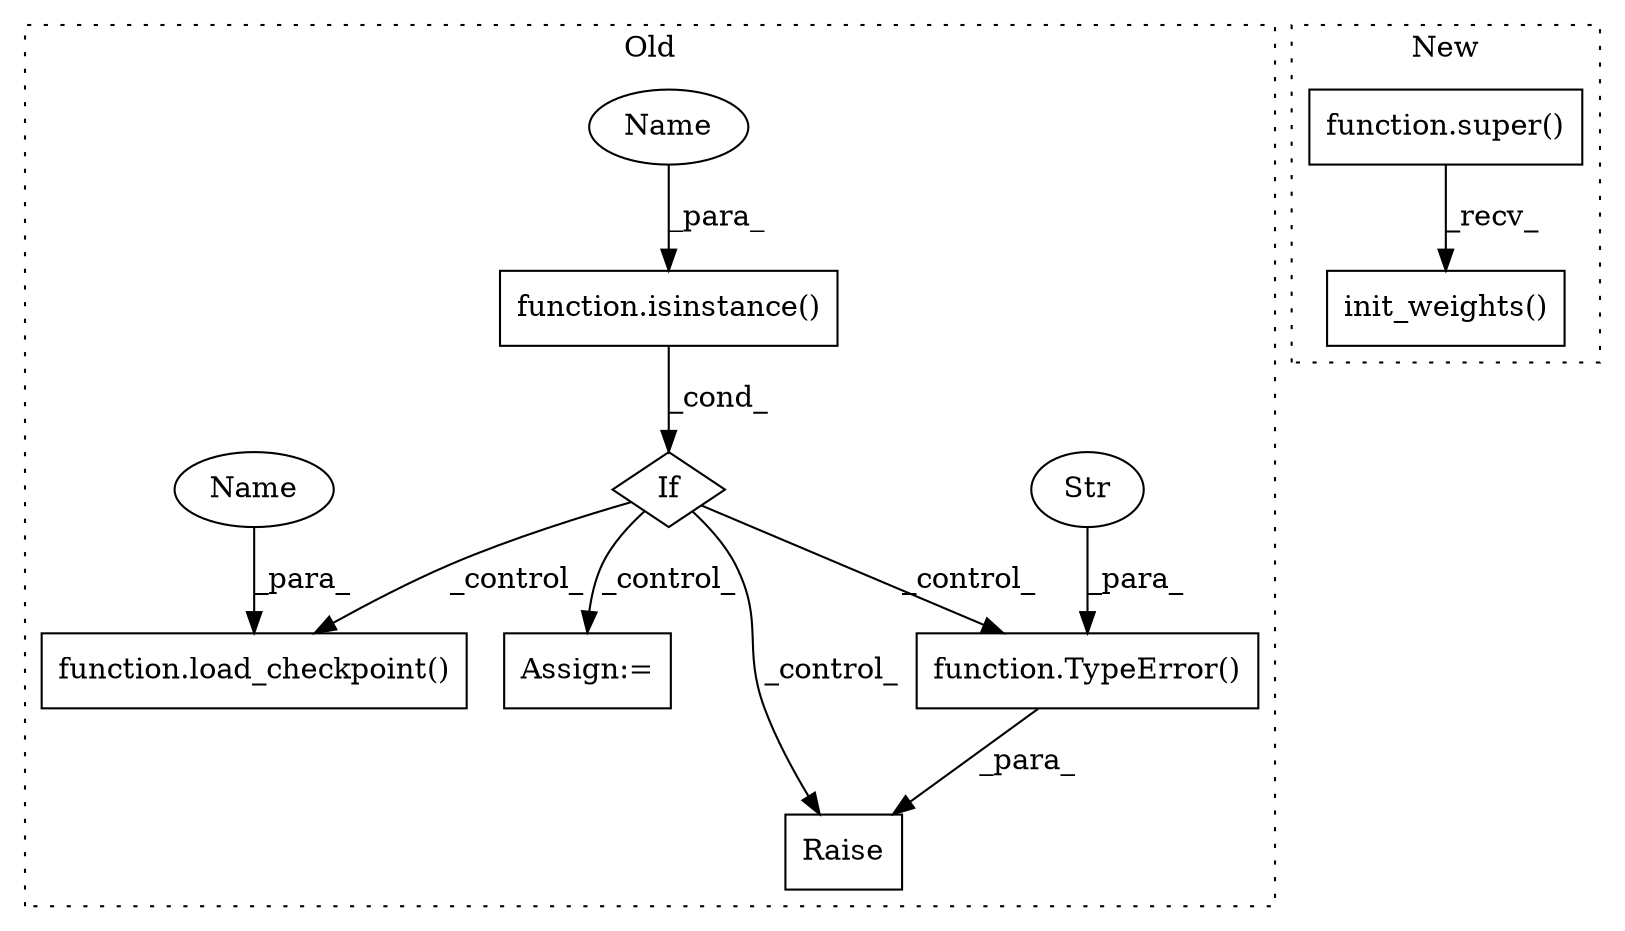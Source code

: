 digraph G {
subgraph cluster0 {
1 [label="function.TypeError()" a="75" s="8950,8994" l="10,1" shape="box"];
3 [label="Str" a="66" s="8960" l="34" shape="ellipse"];
4 [label="Raise" a="91" s="8944" l="6" shape="box"];
5 [label="function.isinstance()" a="75" s="8518,8544" l="11,1" shape="box"];
6 [label="Assign:=" a="68" s="8565" l="3" shape="box"];
7 [label="If" a="96" s="8515" l="3" shape="diamond"];
8 [label="function.load_checkpoint()" a="75" s="8600,8632" l="16,30" shape="box"];
10 [label="Name" a="87" s="8622" l="10" shape="ellipse"];
11 [label="Name" a="87" s="8529" l="10" shape="ellipse"];
label = "Old";
style="dotted";
}
subgraph cluster1 {
2 [label="function.super()" a="75" s="8462,8485" l="6,1" shape="box"];
9 [label="init_weights()" a="75" s="8462,8510" l="38,1" shape="box"];
label = "New";
style="dotted";
}
1 -> 4 [label="_para_"];
2 -> 9 [label="_recv_"];
3 -> 1 [label="_para_"];
5 -> 7 [label="_cond_"];
7 -> 4 [label="_control_"];
7 -> 8 [label="_control_"];
7 -> 1 [label="_control_"];
7 -> 6 [label="_control_"];
10 -> 8 [label="_para_"];
11 -> 5 [label="_para_"];
}